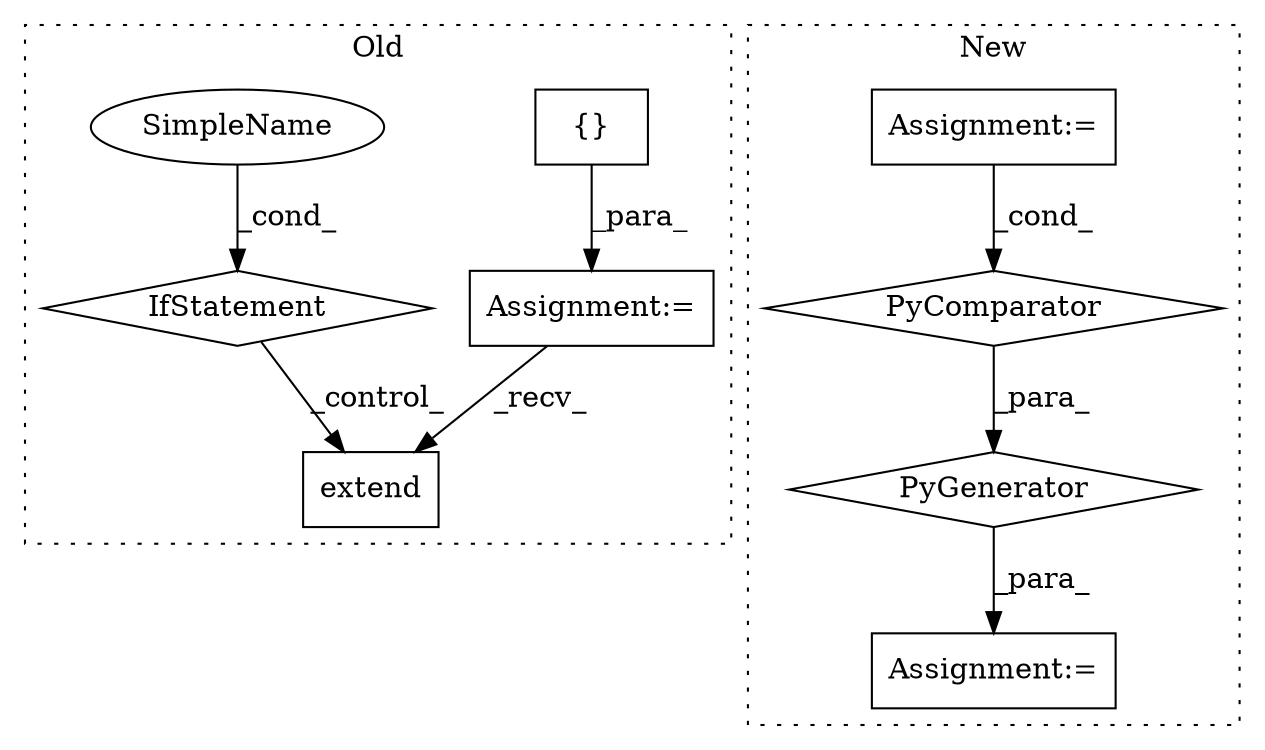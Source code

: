 digraph G {
subgraph cluster0 {
1 [label="extend" a="32" s="7897,7939" l="7,1" shape="box"];
5 [label="Assignment:=" a="7" s="7613" l="1" shape="box"];
6 [label="{}" a="4" s="7623" l="2" shape="box"];
8 [label="IfStatement" a="25" s="7856,7881" l="4,2" shape="diamond"];
9 [label="SimpleName" a="42" s="" l="" shape="ellipse"];
label = "Old";
style="dotted";
}
subgraph cluster1 {
2 [label="PyGenerator" a="107" s="9091" l="183" shape="diamond"];
3 [label="Assignment:=" a="7" s="9238" l="30" shape="box"];
4 [label="PyComparator" a="113" s="9238" l="30" shape="diamond"];
7 [label="Assignment:=" a="7" s="9072" l="1" shape="box"];
label = "New";
style="dotted";
}
2 -> 7 [label="_para_"];
3 -> 4 [label="_cond_"];
4 -> 2 [label="_para_"];
5 -> 1 [label="_recv_"];
6 -> 5 [label="_para_"];
8 -> 1 [label="_control_"];
9 -> 8 [label="_cond_"];
}